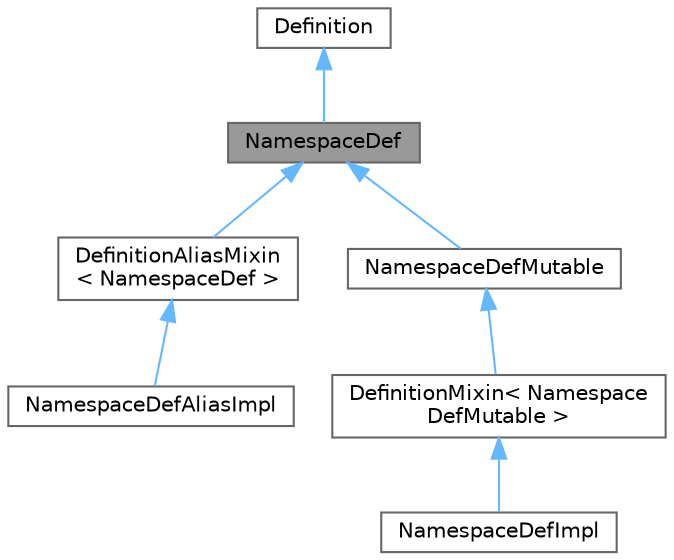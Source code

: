 digraph "NamespaceDef"
{
 // INTERACTIVE_SVG=YES
 // LATEX_PDF_SIZE
  bgcolor="transparent";
  edge [fontname=Helvetica,fontsize=10,labelfontname=Helvetica,labelfontsize=10];
  node [fontname=Helvetica,fontsize=10,shape=box,height=0.2,width=0.4];
  Node1 [label="NamespaceDef",height=0.2,width=0.4,color="gray40", fillcolor="grey60", style="filled", fontcolor="black",tooltip="An abstract interface of a namespace symbol."];
  Node2 -> Node1 [dir="back",color="steelblue1",style="solid"];
  Node2 [label="Definition",height=0.2,width=0.4,color="gray40", fillcolor="white", style="filled",URL="$d5/dcc/class_definition.html",tooltip="The common base class of all entity definitions found in the sources."];
  Node1 -> Node3 [dir="back",color="steelblue1",style="solid"];
  Node3 [label="DefinitionAliasMixin\l\< NamespaceDef \>",height=0.2,width=0.4,color="gray40", fillcolor="white", style="filled",URL="$d8/d83/class_definition_alias_mixin.html",tooltip=" "];
  Node3 -> Node4 [dir="back",color="steelblue1",style="solid"];
  Node4 [label="NamespaceDefAliasImpl",height=0.2,width=0.4,color="gray40", fillcolor="white", style="filled",URL="$d2/d9c/class_namespace_def_alias_impl.html",tooltip=" "];
  Node1 -> Node5 [dir="back",color="steelblue1",style="solid"];
  Node5 [label="NamespaceDefMutable",height=0.2,width=0.4,color="gray40", fillcolor="white", style="filled",URL="$dd/dd5/class_namespace_def_mutable.html",tooltip=" "];
  Node5 -> Node6 [dir="back",color="steelblue1",style="solid"];
  Node6 [label="DefinitionMixin\< Namespace\lDefMutable \>",height=0.2,width=0.4,color="gray40", fillcolor="white", style="filled",URL="$dd/d10/class_definition_mixin.html",tooltip=" "];
  Node6 -> Node7 [dir="back",color="steelblue1",style="solid"];
  Node7 [label="NamespaceDefImpl",height=0.2,width=0.4,color="gray40", fillcolor="white", style="filled",URL="$d5/dfa/class_namespace_def_impl.html",tooltip=" "];
}
